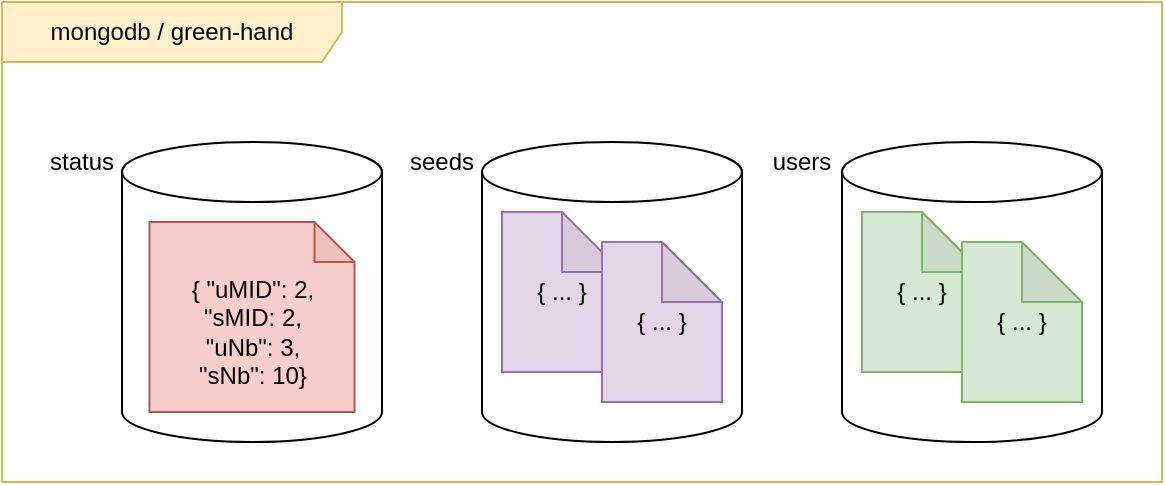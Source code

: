 <mxfile version="13.9.2" type="device"><diagram id="N5gbzaCqEStZ2e_NkDwx" name="Page-1"><mxGraphModel dx="1030" dy="624" grid="0" gridSize="10" guides="1" tooltips="1" connect="1" arrows="1" fold="1" page="1" pageScale="1" pageWidth="850" pageHeight="1100" math="0" shadow="0"><root><mxCell id="0"/><mxCell id="1" parent="0"/><mxCell id="uA1fXAMM6xy2rP4jBKK--3" value="mongodb / green-hand" style="shape=umlFrame;whiteSpace=wrap;html=1;width=170;height=30;fillColor=#fff2cc;strokeColor=#d6b656;" vertex="1" parent="1"><mxGeometry x="150" y="60" width="580" height="240" as="geometry"/></mxCell><mxCell id="uA1fXAMM6xy2rP4jBKK--4" value="" style="shape=cylinder3;whiteSpace=wrap;html=1;boundedLbl=1;backgroundOutline=1;size=15;" vertex="1" parent="1"><mxGeometry x="570" y="130" width="130" height="150" as="geometry"/></mxCell><mxCell id="uA1fXAMM6xy2rP4jBKK--5" value="users" style="text;html=1;strokeColor=none;fillColor=none;align=center;verticalAlign=middle;whiteSpace=wrap;rounded=0;" vertex="1" parent="1"><mxGeometry x="530" y="130" width="40" height="20" as="geometry"/></mxCell><mxCell id="uA1fXAMM6xy2rP4jBKK--7" value="{ ... }" style="shape=note;whiteSpace=wrap;html=1;backgroundOutline=1;darkOpacity=0.05;fillColor=#d5e8d4;strokeColor=#82b366;" vertex="1" parent="1"><mxGeometry x="580" y="165" width="60" height="80" as="geometry"/></mxCell><mxCell id="uA1fXAMM6xy2rP4jBKK--8" value="{ ... }" style="shape=note;whiteSpace=wrap;html=1;backgroundOutline=1;darkOpacity=0.05;fillColor=#d5e8d4;strokeColor=#82b366;" vertex="1" parent="1"><mxGeometry x="630" y="180" width="60" height="80" as="geometry"/></mxCell><mxCell id="uA1fXAMM6xy2rP4jBKK--9" value="" style="shape=cylinder3;whiteSpace=wrap;html=1;boundedLbl=1;backgroundOutline=1;size=15;" vertex="1" parent="1"><mxGeometry x="390" y="130" width="130" height="150" as="geometry"/></mxCell><mxCell id="uA1fXAMM6xy2rP4jBKK--10" value="seeds" style="text;html=1;strokeColor=none;fillColor=none;align=center;verticalAlign=middle;whiteSpace=wrap;rounded=0;" vertex="1" parent="1"><mxGeometry x="350" y="130" width="40" height="20" as="geometry"/></mxCell><mxCell id="uA1fXAMM6xy2rP4jBKK--11" value="{ ... }" style="shape=note;whiteSpace=wrap;html=1;backgroundOutline=1;darkOpacity=0.05;fillColor=#e1d5e7;strokeColor=#9673a6;" vertex="1" parent="1"><mxGeometry x="400" y="165" width="60" height="80" as="geometry"/></mxCell><mxCell id="uA1fXAMM6xy2rP4jBKK--12" value="{ ... }" style="shape=note;whiteSpace=wrap;html=1;backgroundOutline=1;darkOpacity=0.05;fillColor=#e1d5e7;strokeColor=#9673a6;" vertex="1" parent="1"><mxGeometry x="450" y="180" width="60" height="80" as="geometry"/></mxCell><mxCell id="uA1fXAMM6xy2rP4jBKK--13" value="" style="shape=cylinder3;whiteSpace=wrap;html=1;boundedLbl=1;backgroundOutline=1;size=15;" vertex="1" parent="1"><mxGeometry x="210" y="130" width="130" height="150" as="geometry"/></mxCell><mxCell id="uA1fXAMM6xy2rP4jBKK--14" value="status" style="text;html=1;strokeColor=none;fillColor=none;align=center;verticalAlign=middle;whiteSpace=wrap;rounded=0;" vertex="1" parent="1"><mxGeometry x="170" y="130" width="40" height="20" as="geometry"/></mxCell><mxCell id="uA1fXAMM6xy2rP4jBKK--15" value="&lt;div&gt;&lt;br&gt;&lt;/div&gt;&lt;div&gt;{ &quot;uMID&quot;: 2,&lt;br&gt;&lt;/div&gt;&lt;div&gt;&quot;sMID: 2,&lt;/div&gt;&lt;div&gt;&quot;uNb&quot;: 3,&lt;/div&gt;&lt;div&gt;&quot;sNb&quot;: 10}&lt;br&gt; &lt;/div&gt;" style="shape=note;whiteSpace=wrap;html=1;backgroundOutline=1;darkOpacity=0.05;fillColor=#f8cecc;strokeColor=#b85450;size=20;" vertex="1" parent="1"><mxGeometry x="223.75" y="170" width="102.5" height="95" as="geometry"/></mxCell></root></mxGraphModel></diagram></mxfile>